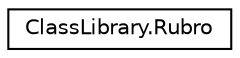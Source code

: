 digraph "Graphical Class Hierarchy"
{
 // INTERACTIVE_SVG=YES
 // LATEX_PDF_SIZE
  edge [fontname="Helvetica",fontsize="10",labelfontname="Helvetica",labelfontsize="10"];
  node [fontname="Helvetica",fontsize="10",shape=record];
  rankdir="LR";
  Node0 [label="ClassLibrary.Rubro",height=0.2,width=0.4,color="black", fillcolor="white", style="filled",URL="$classClassLibrary_1_1Rubro.html",tooltip=" "];
}
